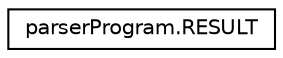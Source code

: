 digraph G
{
  edge [fontname="Helvetica",fontsize="10",labelfontname="Helvetica",labelfontsize="10"];
  node [fontname="Helvetica",fontsize="10",shape=record];
  rankdir="LR";
  Node1 [label="parserProgram.RESULT",height=0.2,width=0.4,color="black", fillcolor="white", style="filled",URL="$enumparser_program_1_1_r_e_s_u_l_t.html"];
}
